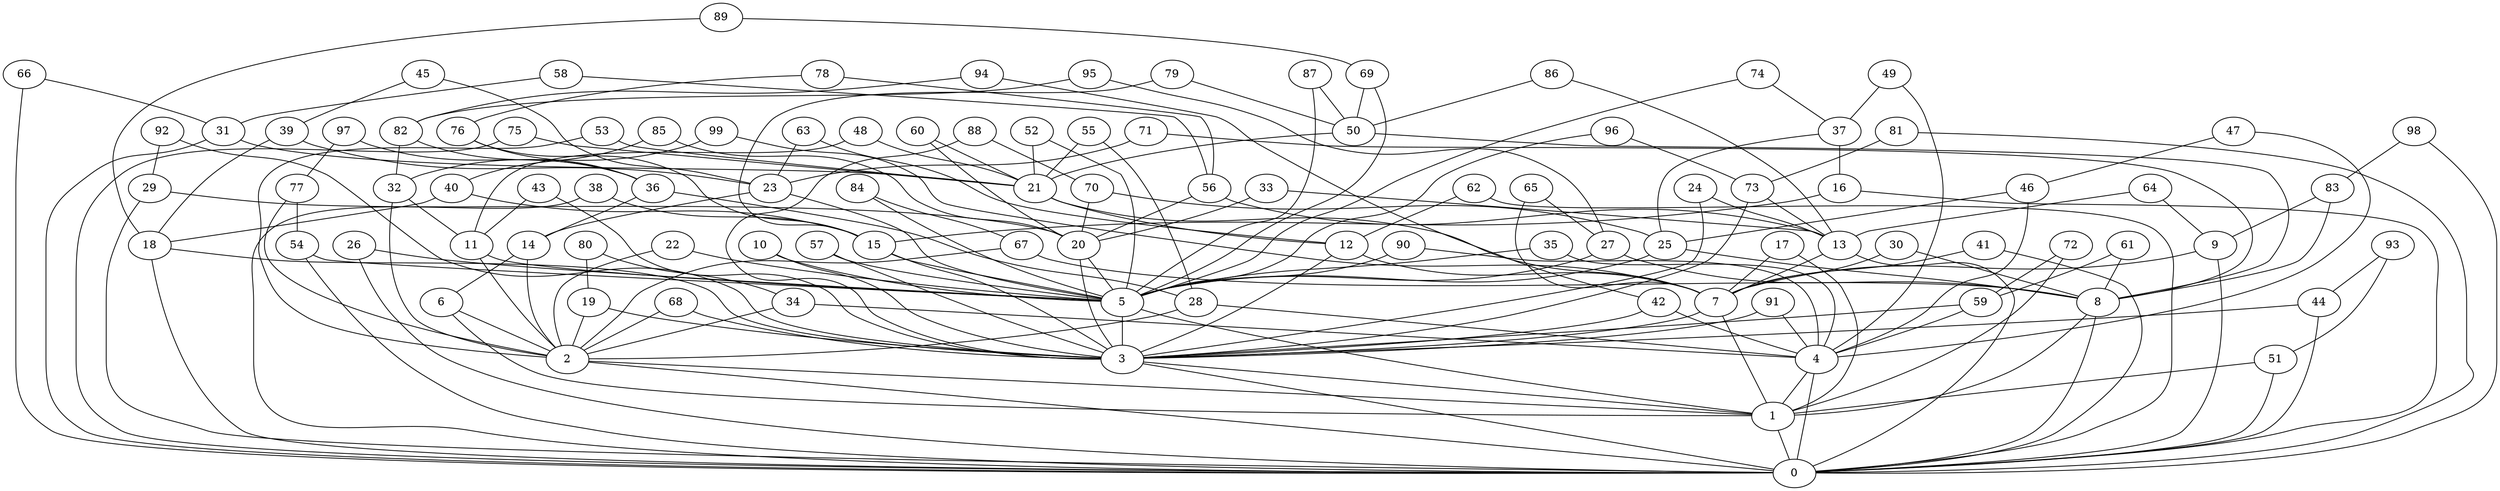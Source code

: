 graph{
   38 -- 15;
   66 -- 31;
   80 -- 19;
   10 -- 3;
   38 -- 0;
   66 -- 0;
   10 -- 5;
   80 -- 34;
   11 -- 5;
   39 -- 18;
   67 -- 2;
   11 -- 2;
   81 -- 0;
   39 -- 23;
   67 -- 8;
   81 -- 73;
   12 -- 3;
   40 -- 18;
   82 -- 32;
   68 -- 2;
   82 -- 36;
   12 -- 7;
   40 -- 15;
   68 -- 3;
   13 -- 7;
   83 -- 9;
   2 -- 1;
   13 -- 0;
   41 -- 0;
   69 -- 5;
   83 -- 8;
   41 -- 7;
   69 -- 50;
   42 -- 3;
   70 -- 20;
   84 -- 5;
   14 -- 2;
   84 -- 67;
   2 -- 0;
   14 -- 6;
   42 -- 4;
   70 -- 25;
   15 -- 3;
   43 -- 11;
   71 -- 23;
   43 -- 3;
   71 -- 8;
   85 -- 20;
   15 -- 5;
   85 -- 40;
   16 -- 0;
   44 -- 0;
   72 -- 59;
   16 -- 15;
   72 -- 1;
   86 -- 13;
   44 -- 3;
   86 -- 50;
   3 -- 0;
   17 -- 1;
   73 -- 3;
   3 -- 1;
   17 -- 7;
   45 -- 23;
   73 -- 13;
   87 -- 5;
   87 -- 50;
   45 -- 39;
   18 -- 0;
   46 -- 4;
   74 -- 37;
   4 -- 0;
   46 -- 25;
   74 -- 5;
   88 -- 70;
   88 -- 3;
   4 -- 1;
   18 -- 3;
   5 -- 1;
   19 -- 3;
   47 -- 46;
   19 -- 2;
   47 -- 4;
   75 -- 21;
   75 -- 0;
   89 -- 69;
   5 -- 3;
   89 -- 18;
   6 -- 2;
   48 -- 11;
   76 -- 15;
   6 -- 1;
   20 -- 3;
   48 -- 21;
   90 -- 4;
   90 -- 5;
   20 -- 5;
   76 -- 36;
   7 -- 3;
   21 -- 12;
   49 -- 4;
   7 -- 1;
   21 -- 7;
   49 -- 37;
   77 -- 54;
   77 -- 2;
   91 -- 4;
   91 -- 3;
   8 -- 0;
   22 -- 2;
   50 -- 8;
   8 -- 1;
   22 -- 5;
   78 -- 76;
   78 -- 56;
   92 -- 3;
   50 -- 21;
   92 -- 29;
   9 -- 7;
   23 -- 5;
   51 -- 0;
   23 -- 14;
   9 -- 0;
   51 -- 1;
   79 -- 15;
   93 -- 44;
   93 -- 51;
   79 -- 50;
   52 -- 5;
   24 -- 3;
   52 -- 21;
   94 -- 42;
   24 -- 13;
   94 -- 82;
   25 -- 5;
   53 -- 2;
   95 -- 27;
   65 -- 27;
   25 -- 8;
   53 -- 21;
   95 -- 82;
   26 -- 5;
   54 -- 0;
   96 -- 73;
   26 -- 0;
   54 -- 5;
   96 -- 5;
   97 -- 36;
   27 -- 8;
   55 -- 21;
   27 -- 5;
   55 -- 28;
   97 -- 77;
   28 -- 4;
   56 -- 13;
   98 -- 83;
   28 -- 2;
   56 -- 20;
   98 -- 0;
   29 -- 0;
   57 -- 3;
   29 -- 20;
   99 -- 7;
   57 -- 5;
   99 -- 32;
   58 -- 31;
   30 -- 7;
   1 -- 0;
   30 -- 8;
   58 -- 56;
   31 -- 21;
   59 -- 3;
   31 -- 0;
   59 -- 4;
   32 -- 2;
   60 -- 20;
   60 -- 21;
   32 -- 11;
   33 -- 13;
   61 -- 8;
   61 -- 59;
   33 -- 20;
   34 -- 2;
   62 -- 0;
   34 -- 4;
   62 -- 12;
   35 -- 4;
   63 -- 23;
   35 -- 5;
   63 -- 12;
   36 -- 14;
   64 -- 9;
   36 -- 28;
   64 -- 13;
   65 -- 7;
   37 -- 16;
   37 -- 25;
}